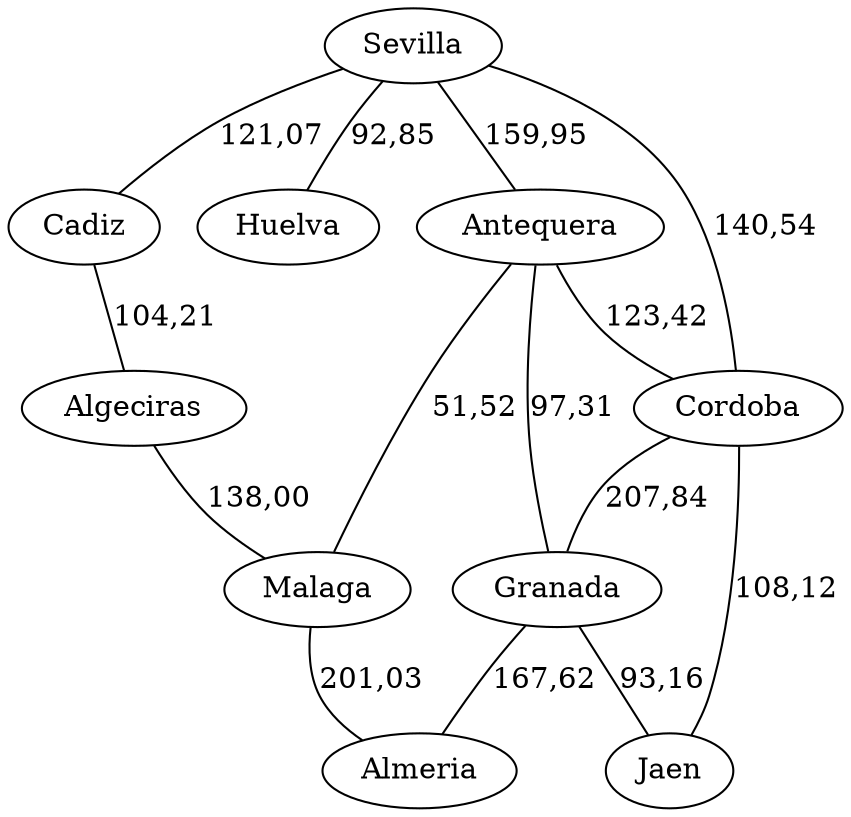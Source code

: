 strict graph G {
  1 [ label="Sevilla" ];
  2 [ label="Cadiz" ];
  3 [ label="Huelva" ];
  4 [ label="Cordoba" ];
  5 [ label="Malaga" ];
  6 [ label="Antequera" ];
  7 [ label="Almeria" ];
  8 [ label="Granada" ];
  9 [ label="Jaen" ];
  10 [ label="Algeciras" ];
  1 -- 3 [ label="92,85" ];
  1 -- 4 [ label="140,54" ];
  1 -- 2 [ label="121,07" ];
  1 -- 6 [ label="159,95" ];
  6 -- 8 [ label="97,31" ];
  6 -- 5 [ label="51,52" ];
  6 -- 4 [ label="123,42" ];
  5 -- 7 [ label="201,03" ];
  4 -- 9 [ label="108,12" ];
  4 -- 8 [ label="207,84" ];
  8 -- 7 [ label="167,62" ];
  8 -- 9 [ label="93,16" ];
  2 -- 10 [ label="104,21" ];
  10 -- 5 [ label="138,00" ];
}
